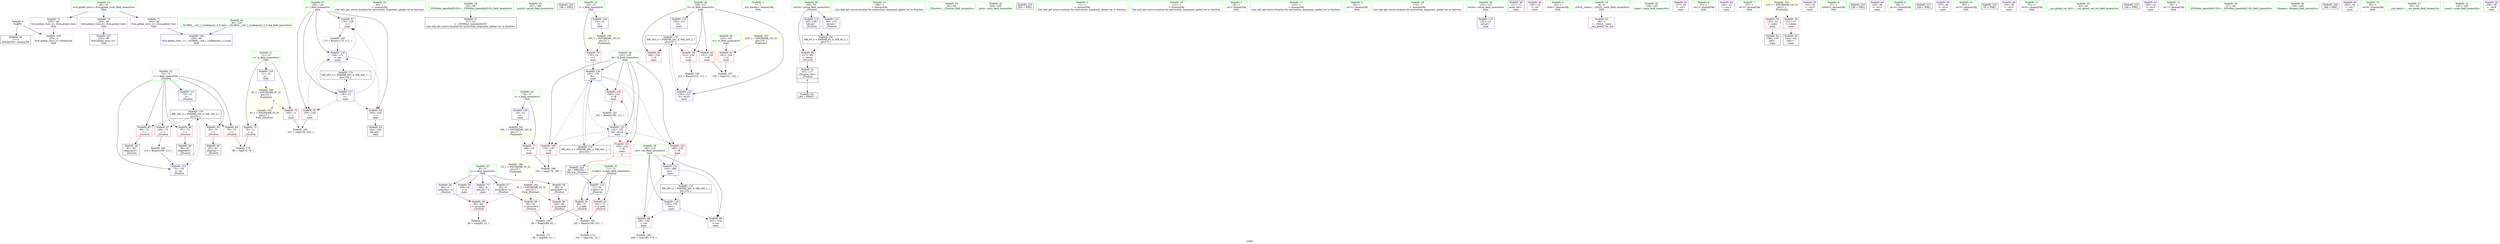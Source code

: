 digraph "SVFG" {
	label="SVFG";

	Node0x5595a7ea2c40 [shape=record,color=grey,label="{NodeID: 0\nNullPtr}"];
	Node0x5595a7ea2c40 -> Node0x5595a7eb9760[style=solid];
	Node0x5595a7ea2c40 -> Node0x5595a7eb9d70[style=solid];
	Node0x5595a7eba310 [shape=record,color=red,label="{NodeID: 97\n170\<--128\n\<--i\nmain\n}"];
	Node0x5595a7eba310 -> Node0x5595a7ec18c0[style=solid];
	Node0x5595a7eb7cf0 [shape=record,color=green,label="{NodeID: 14\n39\<--1\n\<--dummyObj\nCan only get source location for instruction, argument, global var or function.}"];
	Node0x5595a7eb9f40 [shape=record,color=blue,label="{NodeID: 111\n73\<--12\ni\<--\n_Z5solvei\n}"];
	Node0x5595a7eb9f40 -> Node0x5595a7ec9730[style=dashed];
	Node0x5595a7eb8810 [shape=record,color=green,label="{NodeID: 28\n52\<--58\n_ZNSt8ios_base4InitD1Ev\<--_ZNSt8ios_base4InitD1Ev_field_insensitive\n}"];
	Node0x5595a7eb8810 -> Node0x5595a7eb9930[style=solid];
	Node0x5595a7eb9460 [shape=record,color=green,label="{NodeID: 42\n197\<--198\nprintf\<--printf_field_insensitive\n}"];
	Node0x5595a7ed60d0 [shape=record,color=black,label="{NodeID: 222\n196 = PHI()\n}"];
	Node0x5595a7ebb0d0 [shape=record,color=purple,label="{NodeID: 56\n84\<--8\narrayidx\<--a\n_Z5solvei\n}"];
	Node0x5595a7ebb0d0 -> Node0x5595a7ebcb60[style=solid];
	Node0x5595a7ebbc30 [shape=record,color=purple,label="{NodeID: 70\n233\<--38\nllvm.global_ctors_0\<--llvm.global_ctors\nGlob }"];
	Node0x5595a7ebbc30 -> Node0x5595a7eb9b70[style=solid];
	Node0x5595a7ec24c0 [shape=record,color=grey,label="{NodeID: 167\n153 = cmp(151, 152, )\n}"];
	Node0x5595a7ebc820 [shape=record,color=red,label="{NodeID: 84\n82\<--73\n\<--i\n_Z5solvei\n}"];
	Node0x5595a7ebc820 -> Node0x5595a7ebaa50[style=solid];
	Node0x5595a7eb22c0 [shape=record,color=green,label="{NodeID: 1\n7\<--1\n__dso_handle\<--dummyObj\nGlob }"];
	Node0x5595a7eca130 [shape=record,color=black,label="{NodeID: 181\nMR_6V_3 = PHI(MR_6V_4, MR_6V_2, )\npts\{70 \}\n}"];
	Node0x5595a7eca130 -> Node0x5595a7ebc4e0[style=dashed];
	Node0x5595a7eba3e0 [shape=record,color=red,label="{NodeID: 98\n199\<--130\n\<--res\nmain\n}"];
	Node0x5595a7eba3e0 -> Node0x5595a7ec2340[style=solid];
	Node0x5595a7eb7d80 [shape=record,color=green,label="{NodeID: 15\n106\<--1\n\<--dummyObj\nCan only get source location for instruction, argument, global var or function.}"];
	Node0x5595a7eba010 [shape=record,color=blue,label="{NodeID: 112\n69\<--106\nretval\<--\n_Z5solvei\n}"];
	Node0x5595a7eba010 -> Node0x5595a7eca130[style=dashed];
	Node0x5595a7eb8910 [shape=record,color=green,label="{NodeID: 29\n65\<--66\n_Z5solvei\<--_Z5solvei_field_insensitive\n}"];
	Node0x5595a7eb9560 [shape=record,color=green,label="{NodeID: 43\n204\<--205\nputs\<--puts_field_insensitive\n}"];
	Node0x5595a7ed61a0 [shape=record,color=black,label="{NodeID: 223\n203 = PHI()\n}"];
	Node0x5595a7ebb1a0 [shape=record,color=purple,label="{NodeID: 57\n92\<--8\narrayidx3\<--a\n_Z5solvei\n}"];
	Node0x5595a7ebb1a0 -> Node0x5595a7ebcc30[style=solid];
	Node0x5595a7ebbd30 [shape=record,color=purple,label="{NodeID: 71\n234\<--38\nllvm.global_ctors_1\<--llvm.global_ctors\nGlob }"];
	Node0x5595a7ebbd30 -> Node0x5595a7eb9c70[style=solid];
	Node0x5595a7ec2640 [shape=record,color=grey,label="{NodeID: 168\n181 = cmp(179, 180, )\n}"];
	Node0x5595a7ebc8f0 [shape=record,color=red,label="{NodeID: 85\n90\<--73\n\<--i\n_Z5solvei\n}"];
	Node0x5595a7ebc8f0 -> Node0x5595a7ebab20[style=solid];
	Node0x5595a7eb21a0 [shape=record,color=green,label="{NodeID: 2\n12\<--1\n\<--dummyObj\nCan only get source location for instruction, argument, global var or function.}"];
	Node0x5595a7eca630 [shape=record,color=yellow,style=double,label="{NodeID: 182\n2V_1 = ENCHI(MR_2V_0)\npts\{10 \}\nFun[_Z5solvei]}"];
	Node0x5595a7eca630 -> Node0x5595a7ebcb60[style=dashed];
	Node0x5595a7eca630 -> Node0x5595a7ebcc30[style=dashed];
	Node0x5595a7eca630 -> Node0x5595a7ebcd00[style=dashed];
	Node0x5595a7eba4b0 [shape=record,color=red,label="{NodeID: 99\n207\<--130\n\<--res\nmain\n}"];
	Node0x5595a7eb7e10 [shape=record,color=green,label="{NodeID: 16\n111\<--1\n\<--dummyObj\nCan only get source location for instruction, argument, global var or function.}"];
	Node0x5595a7eba0e0 [shape=record,color=blue,label="{NodeID: 113\n73\<--110\ni\<--inc\n_Z5solvei\n}"];
	Node0x5595a7eba0e0 -> Node0x5595a7ec9730[style=dashed];
	Node0x5595a7eb8a10 [shape=record,color=green,label="{NodeID: 30\n69\<--70\nretval\<--retval_field_insensitive\n_Z5solvei\n}"];
	Node0x5595a7eb8a10 -> Node0x5595a7ebc4e0[style=solid];
	Node0x5595a7eb8a10 -> Node0x5595a7eba010[style=solid];
	Node0x5595a7eb8a10 -> Node0x5595a7ebf200[style=solid];
	Node0x5595a7eb9660 [shape=record,color=green,label="{NodeID: 44\n40\<--229\n_GLOBAL__sub_I_1nadequacy_2_0.cpp\<--_GLOBAL__sub_I_1nadequacy_2_0.cpp_field_insensitive\n}"];
	Node0x5595a7eb9660 -> Node0x5595a7eb9c70[style=solid];
	Node0x5595a7ed6270 [shape=record,color=black,label="{NodeID: 224\n68 = PHI(183, )\n0th arg _Z5solvei }"];
	Node0x5595a7ed6270 -> Node0x5595a7eb9e70[style=solid];
	Node0x5595a7ebb270 [shape=record,color=purple,label="{NodeID: 58\n99\<--8\narrayidx6\<--a\n_Z5solvei\n}"];
	Node0x5595a7ebb270 -> Node0x5595a7ebcd00[style=solid];
	Node0x5595a7ebbe30 [shape=record,color=purple,label="{NodeID: 72\n235\<--38\nllvm.global_ctors_2\<--llvm.global_ctors\nGlob }"];
	Node0x5595a7ebbe30 -> Node0x5595a7eb9d70[style=solid];
	Node0x5595a7ec27c0 [shape=record,color=grey,label="{NodeID: 169\n86 = cmp(85, 12, )\n}"];
	Node0x5595a7ebc9c0 [shape=record,color=red,label="{NodeID: 86\n97\<--73\n\<--i\n_Z5solvei\n}"];
	Node0x5595a7ebc9c0 -> Node0x5595a7ebabf0[style=solid];
	Node0x5595a7ea3290 [shape=record,color=green,label="{NodeID: 3\n18\<--1\n.str\<--dummyObj\nGlob }"];
	Node0x5595a7ecb150 [shape=record,color=yellow,style=double,label="{NodeID: 183\n4V_1 = ENCHI(MR_4V_0)\npts\{13 \}\nFun[_Z5solvei]}"];
	Node0x5595a7ecb150 -> Node0x5595a7ebc000[style=dashed];
	Node0x5595a7eba580 [shape=record,color=red,label="{NodeID: 100\n179\<--132\n\<--i8\nmain\n}"];
	Node0x5595a7eba580 -> Node0x5595a7ec2640[style=solid];
	Node0x5595a7eb7ea0 [shape=record,color=green,label="{NodeID: 17\n115\<--1\n\<--dummyObj\nCan only get source location for instruction, argument, global var or function.}"];
	Node0x5595a7ebf200 [shape=record,color=blue,label="{NodeID: 114\n69\<--115\nretval\<--\n_Z5solvei\n}"];
	Node0x5595a7ebf200 -> Node0x5595a7eca130[style=dashed];
	Node0x5595a7eb8ae0 [shape=record,color=green,label="{NodeID: 31\n71\<--72\nx.addr\<--x.addr_field_insensitive\n_Z5solvei\n}"];
	Node0x5595a7eb8ae0 -> Node0x5595a7ebc5b0[style=solid];
	Node0x5595a7eb8ae0 -> Node0x5595a7ebc680[style=solid];
	Node0x5595a7eb8ae0 -> Node0x5595a7eb9e70[style=solid];
	Node0x5595a7eb9760 [shape=record,color=black,label="{NodeID: 45\n2\<--3\ndummyVal\<--dummyVal\n}"];
	Node0x5595a7ebb340 [shape=record,color=purple,label="{NodeID: 59\n165\<--8\n\<--a\nmain\n}"];
	Node0x5595a7ebbf30 [shape=record,color=purple,label="{NodeID: 73\n166\<--8\nadd.ptr\<--a\nmain\n}"];
	Node0x5595a7ec2940 [shape=record,color=grey,label="{NodeID: 170\n80 = cmp(78, 79, )\n}"];
	Node0x5595a7ebca90 [shape=record,color=red,label="{NodeID: 87\n109\<--73\n\<--i\n_Z5solvei\n}"];
	Node0x5595a7ebca90 -> Node0x5595a7ec1a40[style=solid];
	Node0x5595a7ea3140 [shape=record,color=green,label="{NodeID: 4\n20\<--1\n.str.1\<--dummyObj\nGlob }"];
	Node0x5595a7eba650 [shape=record,color=red,label="{NodeID: 101\n183\<--132\n\<--i8\nmain\n|{<s0>8}}"];
	Node0x5595a7eba650:s0 -> Node0x5595a7ed6270[style=solid,color=red];
	Node0x5595a7eb7f30 [shape=record,color=green,label="{NodeID: 18\n175\<--1\n\<--dummyObj\nCan only get source location for instruction, argument, global var or function.}"];
	Node0x5595a7ebf290 [shape=record,color=blue,label="{NodeID: 115\n122\<--12\nretval\<--\nmain\n}"];
	Node0x5595a7eb8bb0 [shape=record,color=green,label="{NodeID: 32\n73\<--74\ni\<--i_field_insensitive\n_Z5solvei\n}"];
	Node0x5595a7eb8bb0 -> Node0x5595a7ebc750[style=solid];
	Node0x5595a7eb8bb0 -> Node0x5595a7ebc820[style=solid];
	Node0x5595a7eb8bb0 -> Node0x5595a7ebc8f0[style=solid];
	Node0x5595a7eb8bb0 -> Node0x5595a7ebc9c0[style=solid];
	Node0x5595a7eb8bb0 -> Node0x5595a7ebca90[style=solid];
	Node0x5595a7eb8bb0 -> Node0x5595a7eb9f40[style=solid];
	Node0x5595a7eb8bb0 -> Node0x5595a7eba0e0[style=solid];
	Node0x5595a7eb9860 [shape=record,color=black,label="{NodeID: 46\n121\<--12\nmain_ret\<--\nmain\n}"];
	Node0x5595a7ebb410 [shape=record,color=purple,label="{NodeID: 60\n136\<--18\n\<--.str\nmain\n}"];
	Node0x5595a7ebc000 [shape=record,color=red,label="{NodeID: 74\n79\<--11\n\<--n\n_Z5solvei\n}"];
	Node0x5595a7ebc000 -> Node0x5595a7ec2940[style=solid];
	Node0x5595a7ec2ac0 [shape=record,color=grey,label="{NodeID: 171\n95 = cmp(94, 12, )\n}"];
	Node0x5595a7ebcb60 [shape=record,color=red,label="{NodeID: 88\n85\<--84\n\<--arrayidx\n_Z5solvei\n}"];
	Node0x5595a7ebcb60 -> Node0x5595a7ec27c0[style=solid];
	Node0x5595a7eb1f60 [shape=record,color=green,label="{NodeID: 5\n22\<--1\nstdin\<--dummyObj\nGlob }"];
	Node0x5595a7eba720 [shape=record,color=red,label="{NodeID: 102\n186\<--132\n\<--i8\nmain\n}"];
	Node0x5595a7eba720 -> Node0x5595a7ebf770[style=solid];
	Node0x5595a7eb7fc0 [shape=record,color=green,label="{NodeID: 19\n4\<--6\n_ZStL8__ioinit\<--_ZStL8__ioinit_field_insensitive\nGlob }"];
	Node0x5595a7eb7fc0 -> Node0x5595a7ebb000[style=solid];
	Node0x5595a7ebf360 [shape=record,color=blue,label="{NodeID: 116\n126\<--111\ntt\<--\nmain\n}"];
	Node0x5595a7ebf360 -> Node0x5595a7ec7930[style=dashed];
	Node0x5595a7eb8c80 [shape=record,color=green,label="{NodeID: 33\n119\<--120\nmain\<--main_field_insensitive\n}"];
	Node0x5595a7eb9930 [shape=record,color=black,label="{NodeID: 47\n51\<--52\n\<--_ZNSt8ios_base4InitD1Ev\nCan only get source location for instruction, argument, global var or function.}"];
	Node0x5595a7ebb4e0 [shape=record,color=purple,label="{NodeID: 61\n137\<--20\n\<--.str.1\nmain\n}"];
	Node0x5595a7ebc0d0 [shape=record,color=red,label="{NodeID: 75\n160\<--11\n\<--n\nmain\n}"];
	Node0x5595a7ebc0d0 -> Node0x5595a7ec21c0[style=solid];
	Node0x5595a7ec2c40 [shape=record,color=grey,label="{NodeID: 172\n103 = cmp(102, 12, )\n}"];
	Node0x5595a7ebcc30 [shape=record,color=red,label="{NodeID: 89\n93\<--92\n\<--arrayidx3\n_Z5solvei\n}"];
	Node0x5595a7ebcc30 -> Node0x5595a7ec1d40[style=solid];
	Node0x5595a7eb3240 [shape=record,color=green,label="{NodeID: 6\n23\<--1\n.str.2\<--dummyObj\nGlob }"];
	Node0x5595a7eba7f0 [shape=record,color=red,label="{NodeID: 103\n190\<--132\n\<--i8\nmain\n}"];
	Node0x5595a7eba7f0 -> Node0x5595a7ec1bc0[style=solid];
	Node0x5595a7eb8050 [shape=record,color=green,label="{NodeID: 20\n8\<--10\na\<--a_field_insensitive\nGlob }"];
	Node0x5595a7eb8050 -> Node0x5595a7ebb0d0[style=solid];
	Node0x5595a7eb8050 -> Node0x5595a7ebb1a0[style=solid];
	Node0x5595a7eb8050 -> Node0x5595a7ebb270[style=solid];
	Node0x5595a7eb8050 -> Node0x5595a7ebb340[style=solid];
	Node0x5595a7eb8050 -> Node0x5595a7ebbf30[style=solid];
	Node0x5595a7ebf430 [shape=record,color=blue,label="{NodeID: 117\n128\<--12\ni\<--\nmain\n}"];
	Node0x5595a7ebf430 -> Node0x5595a7ebd110[style=dashed];
	Node0x5595a7ebf430 -> Node0x5595a7eba240[style=dashed];
	Node0x5595a7ebf430 -> Node0x5595a7eba310[style=dashed];
	Node0x5595a7ebf430 -> Node0x5595a7ebf500[style=dashed];
	Node0x5595a7ebf430 -> Node0x5595a7ec7e30[style=dashed];
	Node0x5595a7eb8d80 [shape=record,color=green,label="{NodeID: 34\n122\<--123\nretval\<--retval_field_insensitive\nmain\n}"];
	Node0x5595a7eb8d80 -> Node0x5595a7ebf290[style=solid];
	Node0x5595a7ebaa50 [shape=record,color=black,label="{NodeID: 48\n83\<--82\nidxprom\<--\n_Z5solvei\n}"];
	Node0x5595a7ebb5b0 [shape=record,color=purple,label="{NodeID: 62\n142\<--23\n\<--.str.2\nmain\n}"];
	Node0x5595a7ec18c0 [shape=record,color=grey,label="{NodeID: 159\n171 = Binary(170, 111, )\n}"];
	Node0x5595a7ec18c0 -> Node0x5595a7ebf500[style=solid];
	Node0x5595a7ebc1a0 [shape=record,color=red,label="{NodeID: 76\n176\<--14\n\<--l\nmain\n}"];
	Node0x5595a7ebc1a0 -> Node0x5595a7ebf6a0[style=solid];
	Node0x5595a7ec7930 [shape=record,color=black,label="{NodeID: 173\nMR_24V_3 = PHI(MR_24V_4, MR_24V_2, )\npts\{127 \}\n}"];
	Node0x5595a7ec7930 -> Node0x5595a7ebcea0[style=dashed];
	Node0x5595a7ec7930 -> Node0x5595a7ebcf70[style=dashed];
	Node0x5595a7ec7930 -> Node0x5595a7ebd040[style=dashed];
	Node0x5595a7ec7930 -> Node0x5595a7ebf910[style=dashed];
	Node0x5595a7ebcd00 [shape=record,color=red,label="{NodeID: 90\n100\<--99\n\<--arrayidx6\n_Z5solvei\n}"];
	Node0x5595a7ebcd00 -> Node0x5595a7ec1ec0[style=solid];
	Node0x5595a7eb32d0 [shape=record,color=green,label="{NodeID: 7\n25\<--1\n.str.3\<--dummyObj\nGlob }"];
	Node0x5595a7ecb4d0 [shape=record,color=yellow,style=double,label="{NodeID: 187\n12V_1 = ENCHI(MR_12V_0)\npts\{1 \}\nFun[main]}"];
	Node0x5595a7ecb4d0 -> Node0x5595a7ebc340[style=dashed];
	Node0x5595a7ecb4d0 -> Node0x5595a7ebc410[style=dashed];
	Node0x5595a7eba8c0 [shape=record,color=blue,label="{NodeID: 104\n11\<--12\nn\<--\nGlob }"];
	Node0x5595a7eba8c0 -> Node0x5595a7ecb6c0[style=dashed];
	Node0x5595a7eb8110 [shape=record,color=green,label="{NodeID: 21\n11\<--13\nn\<--n_field_insensitive\nGlob }"];
	Node0x5595a7eb8110 -> Node0x5595a7ebc000[style=solid];
	Node0x5595a7eb8110 -> Node0x5595a7ebc0d0[style=solid];
	Node0x5595a7eb8110 -> Node0x5595a7eba8c0[style=solid];
	Node0x5595a7ebf500 [shape=record,color=blue,label="{NodeID: 118\n128\<--171\ni\<--inc\nmain\n}"];
	Node0x5595a7ebf500 -> Node0x5595a7ebd110[style=dashed];
	Node0x5595a7ebf500 -> Node0x5595a7eba240[style=dashed];
	Node0x5595a7ebf500 -> Node0x5595a7eba310[style=dashed];
	Node0x5595a7ebf500 -> Node0x5595a7ebf500[style=dashed];
	Node0x5595a7ebf500 -> Node0x5595a7ec7e30[style=dashed];
	Node0x5595a7eb8e50 [shape=record,color=green,label="{NodeID: 35\n124\<--125\ntc\<--tc_field_insensitive\nmain\n}"];
	Node0x5595a7eb8e50 -> Node0x5595a7ebcdd0[style=solid];
	Node0x5595a7ebab20 [shape=record,color=black,label="{NodeID: 49\n91\<--90\nidxprom2\<--\n_Z5solvei\n}"];
	Node0x5595a7ebb680 [shape=record,color=purple,label="{NodeID: 63\n143\<--25\n\<--.str.3\nmain\n}"];
	Node0x5595a7ec1a40 [shape=record,color=grey,label="{NodeID: 160\n110 = Binary(109, 111, )\n}"];
	Node0x5595a7ec1a40 -> Node0x5595a7eba0e0[style=solid];
	Node0x5595a7ebc270 [shape=record,color=red,label="{NodeID: 77\n180\<--16\n\<--r\nmain\n}"];
	Node0x5595a7ebc270 -> Node0x5595a7ec2640[style=solid];
	Node0x5595a7ec7e30 [shape=record,color=black,label="{NodeID: 174\nMR_26V_2 = PHI(MR_26V_4, MR_26V_1, )\npts\{129 \}\n}"];
	Node0x5595a7ec7e30 -> Node0x5595a7ebf430[style=dashed];
	Node0x5595a7ebcdd0 [shape=record,color=red,label="{NodeID: 91\n152\<--124\n\<--tc\nmain\n}"];
	Node0x5595a7ebcdd0 -> Node0x5595a7ec24c0[style=solid];
	Node0x5595a7eb3360 [shape=record,color=green,label="{NodeID: 8\n27\<--1\nstdout\<--dummyObj\nGlob }"];
	Node0x5595a7ecb5e0 [shape=record,color=yellow,style=double,label="{NodeID: 188\n2V_1 = ENCHI(MR_2V_0)\npts\{10 \}\nFun[main]|{<s0>8}}"];
	Node0x5595a7ecb5e0:s0 -> Node0x5595a7eca630[style=dashed,color=red];
	Node0x5595a7eba9c0 [shape=record,color=blue,label="{NodeID: 105\n14\<--12\nl\<--\nGlob }"];
	Node0x5595a7eba9c0 -> Node0x5595a7ecb7a0[style=dashed];
	Node0x5595a7eb8210 [shape=record,color=green,label="{NodeID: 22\n14\<--15\nl\<--l_field_insensitive\nGlob }"];
	Node0x5595a7eb8210 -> Node0x5595a7ebc1a0[style=solid];
	Node0x5595a7eb8210 -> Node0x5595a7eba9c0[style=solid];
	Node0x5595a7ebf5d0 [shape=record,color=blue,label="{NodeID: 119\n130\<--175\nres\<--\nmain\n}"];
	Node0x5595a7ebf5d0 -> Node0x5595a7eba3e0[style=dashed];
	Node0x5595a7ebf5d0 -> Node0x5595a7eba4b0[style=dashed];
	Node0x5595a7ebf5d0 -> Node0x5595a7ebf770[style=dashed];
	Node0x5595a7ebf5d0 -> Node0x5595a7ec8330[style=dashed];
	Node0x5595a7eb8f20 [shape=record,color=green,label="{NodeID: 36\n126\<--127\ntt\<--tt_field_insensitive\nmain\n}"];
	Node0x5595a7eb8f20 -> Node0x5595a7ebcea0[style=solid];
	Node0x5595a7eb8f20 -> Node0x5595a7ebcf70[style=solid];
	Node0x5595a7eb8f20 -> Node0x5595a7ebd040[style=solid];
	Node0x5595a7eb8f20 -> Node0x5595a7ebf360[style=solid];
	Node0x5595a7eb8f20 -> Node0x5595a7ebf910[style=solid];
	Node0x5595a7ed5a70 [shape=record,color=black,label="{NodeID: 216\n156 = PHI()\n}"];
	Node0x5595a7ebabf0 [shape=record,color=black,label="{NodeID: 50\n98\<--97\nidxprom5\<--\n_Z5solvei\n}"];
	Node0x5595a7ebb750 [shape=record,color=purple,label="{NodeID: 64\n145\<--28\n\<--.str.4\nmain\n}"];
	Node0x5595a7ec1bc0 [shape=record,color=grey,label="{NodeID: 161\n191 = Binary(190, 111, )\n}"];
	Node0x5595a7ec1bc0 -> Node0x5595a7ebf840[style=solid];
	Node0x5595a7ebc340 [shape=record,color=red,label="{NodeID: 78\n135\<--22\n\<--stdin\nmain\n}"];
	Node0x5595a7ebc340 -> Node0x5595a7ebad90[style=solid];
	Node0x5595a7ec8330 [shape=record,color=black,label="{NodeID: 175\nMR_28V_2 = PHI(MR_28V_5, MR_28V_1, )\npts\{131 \}\n}"];
	Node0x5595a7ec8330 -> Node0x5595a7ebf5d0[style=dashed];
	Node0x5595a7ebcea0 [shape=record,color=red,label="{NodeID: 92\n151\<--126\n\<--tt\nmain\n}"];
	Node0x5595a7ebcea0 -> Node0x5595a7ec24c0[style=solid];
	Node0x5595a7ea2d90 [shape=record,color=green,label="{NodeID: 9\n28\<--1\n.str.4\<--dummyObj\nGlob }"];
	Node0x5595a7ecb6c0 [shape=record,color=yellow,style=double,label="{NodeID: 189\n4V_1 = ENCHI(MR_4V_0)\npts\{13 \}\nFun[main]|{|<s1>8}}"];
	Node0x5595a7ecb6c0 -> Node0x5595a7ebc0d0[style=dashed];
	Node0x5595a7ecb6c0:s1 -> Node0x5595a7ecb150[style=dashed,color=red];
	Node0x5595a7eb9a70 [shape=record,color=blue,label="{NodeID: 106\n16\<--12\nr\<--\nGlob }"];
	Node0x5595a7eb9a70 -> Node0x5595a7ecb880[style=dashed];
	Node0x5595a7eb8310 [shape=record,color=green,label="{NodeID: 23\n16\<--17\nr\<--r_field_insensitive\nGlob }"];
	Node0x5595a7eb8310 -> Node0x5595a7ebc270[style=solid];
	Node0x5595a7eb8310 -> Node0x5595a7eb9a70[style=solid];
	Node0x5595a7ebf6a0 [shape=record,color=blue,label="{NodeID: 120\n132\<--176\ni8\<--\nmain\n}"];
	Node0x5595a7ebf6a0 -> Node0x5595a7eba580[style=dashed];
	Node0x5595a7ebf6a0 -> Node0x5595a7eba650[style=dashed];
	Node0x5595a7ebf6a0 -> Node0x5595a7eba720[style=dashed];
	Node0x5595a7ebf6a0 -> Node0x5595a7eba7f0[style=dashed];
	Node0x5595a7ebf6a0 -> Node0x5595a7ebf840[style=dashed];
	Node0x5595a7ebf6a0 -> Node0x5595a7ec8830[style=dashed];
	Node0x5595a7eb8ff0 [shape=record,color=green,label="{NodeID: 37\n128\<--129\ni\<--i_field_insensitive\nmain\n}"];
	Node0x5595a7eb8ff0 -> Node0x5595a7ebd110[style=solid];
	Node0x5595a7eb8ff0 -> Node0x5595a7eba240[style=solid];
	Node0x5595a7eb8ff0 -> Node0x5595a7eba310[style=solid];
	Node0x5595a7eb8ff0 -> Node0x5595a7ebf430[style=solid];
	Node0x5595a7eb8ff0 -> Node0x5595a7ebf500[style=solid];
	Node0x5595a7ed5b70 [shape=record,color=black,label="{NodeID: 217\n209 = PHI()\n}"];
	Node0x5595a7ebacc0 [shape=record,color=black,label="{NodeID: 51\n67\<--117\n_Z5solvei_ret\<--\n_Z5solvei\n|{<s0>8}}"];
	Node0x5595a7ebacc0:s0 -> Node0x5595a7ed5f70[style=solid,color=blue];
	Node0x5595a7ebb820 [shape=record,color=purple,label="{NodeID: 65\n167\<--28\n\<--.str.4\nmain\n}"];
	Node0x5595a7ec1d40 [shape=record,color=grey,label="{NodeID: 162\n94 = Binary(89, 93, )\n}"];
	Node0x5595a7ec1d40 -> Node0x5595a7ec2ac0[style=solid];
	Node0x5595a7ebc410 [shape=record,color=red,label="{NodeID: 79\n141\<--27\n\<--stdout\nmain\n}"];
	Node0x5595a7ebc410 -> Node0x5595a7ebae60[style=solid];
	Node0x5595a7ec8830 [shape=record,color=black,label="{NodeID: 176\nMR_30V_2 = PHI(MR_30V_4, MR_30V_1, )\npts\{133 \}\n}"];
	Node0x5595a7ec8830 -> Node0x5595a7ebf6a0[style=dashed];
	Node0x5595a7ebcf70 [shape=record,color=red,label="{NodeID: 93\n194\<--126\n\<--tt\nmain\n}"];
	Node0x5595a7ea2e60 [shape=record,color=green,label="{NodeID: 10\n30\<--1\n.str.5\<--dummyObj\nGlob }"];
	Node0x5595a7ecb7a0 [shape=record,color=yellow,style=double,label="{NodeID: 190\n16V_1 = ENCHI(MR_16V_0)\npts\{15 \}\nFun[main]}"];
	Node0x5595a7ecb7a0 -> Node0x5595a7ebc1a0[style=dashed];
	Node0x5595a7eb9b70 [shape=record,color=blue,label="{NodeID: 107\n233\<--39\nllvm.global_ctors_0\<--\nGlob }"];
	Node0x5595a7eb8410 [shape=record,color=green,label="{NodeID: 24\n38\<--42\nllvm.global_ctors\<--llvm.global_ctors_field_insensitive\nGlob }"];
	Node0x5595a7eb8410 -> Node0x5595a7ebbc30[style=solid];
	Node0x5595a7eb8410 -> Node0x5595a7ebbd30[style=solid];
	Node0x5595a7eb8410 -> Node0x5595a7ebbe30[style=solid];
	Node0x5595a7ebf770 [shape=record,color=blue,label="{NodeID: 121\n130\<--186\nres\<--\nmain\n}"];
	Node0x5595a7ebf770 -> Node0x5595a7eba3e0[style=dashed];
	Node0x5595a7ebf770 -> Node0x5595a7eba4b0[style=dashed];
	Node0x5595a7ebf770 -> Node0x5595a7ec8330[style=dashed];
	Node0x5595a7eb90c0 [shape=record,color=green,label="{NodeID: 38\n130\<--131\nres\<--res_field_insensitive\nmain\n}"];
	Node0x5595a7eb90c0 -> Node0x5595a7eba3e0[style=solid];
	Node0x5595a7eb90c0 -> Node0x5595a7eba4b0[style=solid];
	Node0x5595a7eb90c0 -> Node0x5595a7ebf5d0[style=solid];
	Node0x5595a7eb90c0 -> Node0x5595a7ebf770[style=solid];
	Node0x5595a7ed5c70 [shape=record,color=black,label="{NodeID: 218\n50 = PHI()\n}"];
	Node0x5595a7ebad90 [shape=record,color=black,label="{NodeID: 52\n138\<--135\ncall\<--\nmain\n}"];
	Node0x5595a7ebb8f0 [shape=record,color=purple,label="{NodeID: 66\n155\<--30\n\<--.str.5\nmain\n}"];
	Node0x5595a7ec1ec0 [shape=record,color=grey,label="{NodeID: 163\n102 = Binary(100, 101, )\n}"];
	Node0x5595a7ec1ec0 -> Node0x5595a7ec2c40[style=solid];
	Node0x5595a7ebc4e0 [shape=record,color=red,label="{NodeID: 80\n117\<--69\n\<--retval\n_Z5solvei\n}"];
	Node0x5595a7ebc4e0 -> Node0x5595a7ebacc0[style=solid];
	Node0x5595a7ebd040 [shape=record,color=red,label="{NodeID: 94\n212\<--126\n\<--tt\nmain\n}"];
	Node0x5595a7ebd040 -> Node0x5595a7ec2040[style=solid];
	Node0x5595a7ea33e0 [shape=record,color=green,label="{NodeID: 11\n32\<--1\n.str.6\<--dummyObj\nGlob }"];
	Node0x5595a7ecb880 [shape=record,color=yellow,style=double,label="{NodeID: 191\n18V_1 = ENCHI(MR_18V_0)\npts\{17 \}\nFun[main]}"];
	Node0x5595a7ecb880 -> Node0x5595a7ebc270[style=dashed];
	Node0x5595a7eb9c70 [shape=record,color=blue,label="{NodeID: 108\n234\<--40\nllvm.global_ctors_1\<--_GLOBAL__sub_I_1nadequacy_2_0.cpp\nGlob }"];
	Node0x5595a7eb8510 [shape=record,color=green,label="{NodeID: 25\n43\<--44\n__cxx_global_var_init\<--__cxx_global_var_init_field_insensitive\n}"];
	Node0x5595a7ebf840 [shape=record,color=blue,label="{NodeID: 122\n132\<--191\ni8\<--inc14\nmain\n}"];
	Node0x5595a7ebf840 -> Node0x5595a7eba580[style=dashed];
	Node0x5595a7ebf840 -> Node0x5595a7eba650[style=dashed];
	Node0x5595a7ebf840 -> Node0x5595a7eba720[style=dashed];
	Node0x5595a7ebf840 -> Node0x5595a7eba7f0[style=dashed];
	Node0x5595a7ebf840 -> Node0x5595a7ebf840[style=dashed];
	Node0x5595a7ebf840 -> Node0x5595a7ec8830[style=dashed];
	Node0x5595a7eb9190 [shape=record,color=green,label="{NodeID: 39\n132\<--133\ni8\<--i8_field_insensitive\nmain\n}"];
	Node0x5595a7eb9190 -> Node0x5595a7eba580[style=solid];
	Node0x5595a7eb9190 -> Node0x5595a7eba650[style=solid];
	Node0x5595a7eb9190 -> Node0x5595a7eba720[style=solid];
	Node0x5595a7eb9190 -> Node0x5595a7eba7f0[style=solid];
	Node0x5595a7eb9190 -> Node0x5595a7ebf6a0[style=solid];
	Node0x5595a7eb9190 -> Node0x5595a7ebf840[style=solid];
	Node0x5595a7ed5d70 [shape=record,color=black,label="{NodeID: 219\n146 = PHI()\n}"];
	Node0x5595a7ebae60 [shape=record,color=black,label="{NodeID: 53\n144\<--141\ncall1\<--\nmain\n}"];
	Node0x5595a7ebb9c0 [shape=record,color=purple,label="{NodeID: 67\n195\<--32\n\<--.str.6\nmain\n}"];
	Node0x5595a7ec2040 [shape=record,color=grey,label="{NodeID: 164\n213 = Binary(212, 111, )\n}"];
	Node0x5595a7ec2040 -> Node0x5595a7ebf910[style=solid];
	Node0x5595a7ebc5b0 [shape=record,color=red,label="{NodeID: 81\n89\<--71\n\<--x.addr\n_Z5solvei\n}"];
	Node0x5595a7ebc5b0 -> Node0x5595a7ec1d40[style=solid];
	Node0x5595a7ebd110 [shape=record,color=red,label="{NodeID: 95\n159\<--128\n\<--i\nmain\n}"];
	Node0x5595a7ebd110 -> Node0x5595a7ec21c0[style=solid];
	Node0x5595a7ea34b0 [shape=record,color=green,label="{NodeID: 12\n34\<--1\n.str.7\<--dummyObj\nGlob }"];
	Node0x5595a7eb9d70 [shape=record,color=blue, style = dotted,label="{NodeID: 109\n235\<--3\nllvm.global_ctors_2\<--dummyVal\nGlob }"];
	Node0x5595a7eb8610 [shape=record,color=green,label="{NodeID: 26\n47\<--48\n_ZNSt8ios_base4InitC1Ev\<--_ZNSt8ios_base4InitC1Ev_field_insensitive\n}"];
	Node0x5595a7ebf910 [shape=record,color=blue,label="{NodeID: 123\n126\<--213\ntt\<--inc23\nmain\n}"];
	Node0x5595a7ebf910 -> Node0x5595a7ec7930[style=dashed];
	Node0x5595a7eb9260 [shape=record,color=green,label="{NodeID: 40\n139\<--140\nfreopen\<--freopen_field_insensitive\n}"];
	Node0x5595a7ed5e70 [shape=record,color=black,label="{NodeID: 220\n168 = PHI()\n}"];
	Node0x5595a7ebaf30 [shape=record,color=black,label="{NodeID: 54\n164\<--163\nidx.ext\<--\nmain\n}"];
	Node0x5595a7ebba90 [shape=record,color=purple,label="{NodeID: 68\n202\<--34\n\<--.str.7\nmain\n}"];
	Node0x5595a7ec21c0 [shape=record,color=grey,label="{NodeID: 165\n161 = cmp(159, 160, )\n}"];
	Node0x5595a7ebc680 [shape=record,color=red,label="{NodeID: 82\n101\<--71\n\<--x.addr\n_Z5solvei\n}"];
	Node0x5595a7ebc680 -> Node0x5595a7ec1ec0[style=solid];
	Node0x5595a7ec9730 [shape=record,color=black,label="{NodeID: 179\nMR_10V_3 = PHI(MR_10V_4, MR_10V_2, )\npts\{74 \}\n}"];
	Node0x5595a7ec9730 -> Node0x5595a7ebc750[style=dashed];
	Node0x5595a7ec9730 -> Node0x5595a7ebc820[style=dashed];
	Node0x5595a7ec9730 -> Node0x5595a7ebc8f0[style=dashed];
	Node0x5595a7ec9730 -> Node0x5595a7ebc9c0[style=dashed];
	Node0x5595a7ec9730 -> Node0x5595a7ebca90[style=dashed];
	Node0x5595a7ec9730 -> Node0x5595a7eba0e0[style=dashed];
	Node0x5595a7eba240 [shape=record,color=red,label="{NodeID: 96\n163\<--128\n\<--i\nmain\n}"];
	Node0x5595a7eba240 -> Node0x5595a7ebaf30[style=solid];
	Node0x5595a7ea3580 [shape=record,color=green,label="{NodeID: 13\n36\<--1\n.str.8\<--dummyObj\nGlob }"];
	Node0x5595a7ebd2c0 [shape=record,color=yellow,style=double,label="{NodeID: 193\n22V_1 = ENCHI(MR_22V_0)\npts\{125 \}\nFun[main]}"];
	Node0x5595a7ebd2c0 -> Node0x5595a7ebcdd0[style=dashed];
	Node0x5595a7eb9e70 [shape=record,color=blue,label="{NodeID: 110\n71\<--68\nx.addr\<--x\n_Z5solvei\n}"];
	Node0x5595a7eb9e70 -> Node0x5595a7ebc5b0[style=dashed];
	Node0x5595a7eb9e70 -> Node0x5595a7ebc680[style=dashed];
	Node0x5595a7eb8710 [shape=record,color=green,label="{NodeID: 27\n53\<--54\n__cxa_atexit\<--__cxa_atexit_field_insensitive\n}"];
	Node0x5595a7eb9360 [shape=record,color=green,label="{NodeID: 41\n147\<--148\nscanf\<--scanf_field_insensitive\n}"];
	Node0x5595a7ed5f70 [shape=record,color=black,label="{NodeID: 221\n184 = PHI(67, )\n}"];
	Node0x5595a7ebb000 [shape=record,color=purple,label="{NodeID: 55\n49\<--4\n\<--_ZStL8__ioinit\n__cxx_global_var_init\n}"];
	Node0x5595a7ebbb60 [shape=record,color=purple,label="{NodeID: 69\n208\<--36\n\<--.str.8\nmain\n}"];
	Node0x5595a7ec2340 [shape=record,color=grey,label="{NodeID: 166\n200 = cmp(199, 175, )\n}"];
	Node0x5595a7ebc750 [shape=record,color=red,label="{NodeID: 83\n78\<--73\n\<--i\n_Z5solvei\n}"];
	Node0x5595a7ebc750 -> Node0x5595a7ec2940[style=solid];
}
